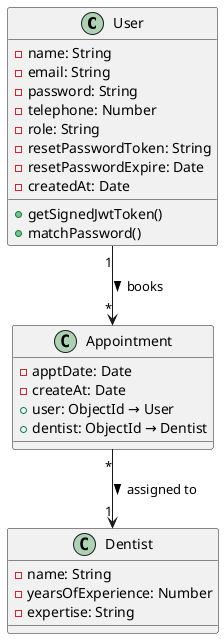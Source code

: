 @startuml

class User {
    - name: String
    - email: String
    - password: String
    - telephone: Number
    - role: String
    - resetPasswordToken: String
    - resetPasswordExpire: Date
    - createdAt: Date
    + getSignedJwtToken()
    + matchPassword()
}

class Dentist {
    - name: String
    - yearsOfExperience: Number
    - expertise: String
}

class Appointment {
    - apptDate: Date
    - createAt: Date
    + user: ObjectId → User
    + dentist: ObjectId → Dentist
}


User "1" --> "*" Appointment : books >
Appointment "*" --> "1" Dentist : assigned to >

@enduml
